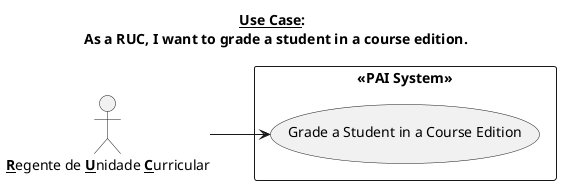 @startuml

left to right direction

title __Use Case__: \n As a RUC, I want to grade a student in a course edition.

actor RUC as "**__R__**egente de **__U__**nidade **__C__**urricular"

rectangle "<<PAI System>>" {
    usecase "Grade a Student in a Course Edition" as usecase
}

RUC --> usecase

@enduml